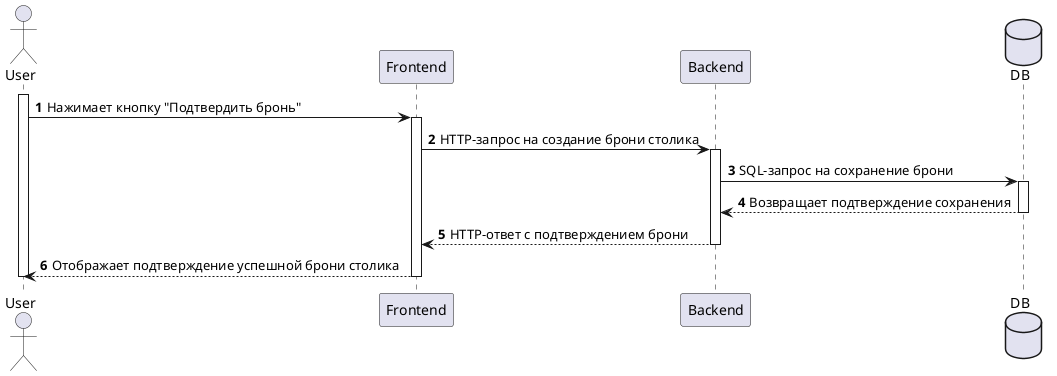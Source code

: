 @startuml

autonumber

actor User
participant Frontend
participant Backend
database DB

activate User
User -> Frontend: Нажимает кнопку "Подтвердить бронь"
activate Frontend
Frontend -> Backend: HTTP-запрос на создание брони столика
activate Backend
Backend -> DB: SQL-запрос на сохранение брони
activate DB
DB --> Backend: Возвращает подтверждение сохранения
deactivate DB
Backend --> Frontend: HTTP-ответ с подтверждением брони
deactivate Backend
Frontend --> User: Отображает подтверждение успешной брони столика

deactivate Frontend
deactivate User

@enduml